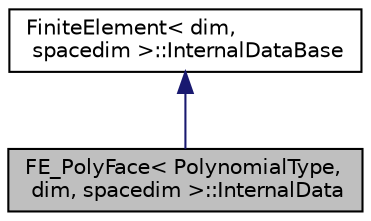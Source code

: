 digraph "FE_PolyFace&lt; PolynomialType, dim, spacedim &gt;::InternalData"
{
 // LATEX_PDF_SIZE
  edge [fontname="Helvetica",fontsize="10",labelfontname="Helvetica",labelfontsize="10"];
  node [fontname="Helvetica",fontsize="10",shape=record];
  Node1 [label="FE_PolyFace\< PolynomialType,\l dim, spacedim \>::InternalData",height=0.2,width=0.4,color="black", fillcolor="grey75", style="filled", fontcolor="black",tooltip=" "];
  Node2 -> Node1 [dir="back",color="midnightblue",fontsize="10",style="solid",fontname="Helvetica"];
  Node2 [label="FiniteElement\< dim,\l spacedim \>::InternalDataBase",height=0.2,width=0.4,color="black", fillcolor="white", style="filled",URL="$classFiniteElement_1_1InternalDataBase.html",tooltip=" "];
}
